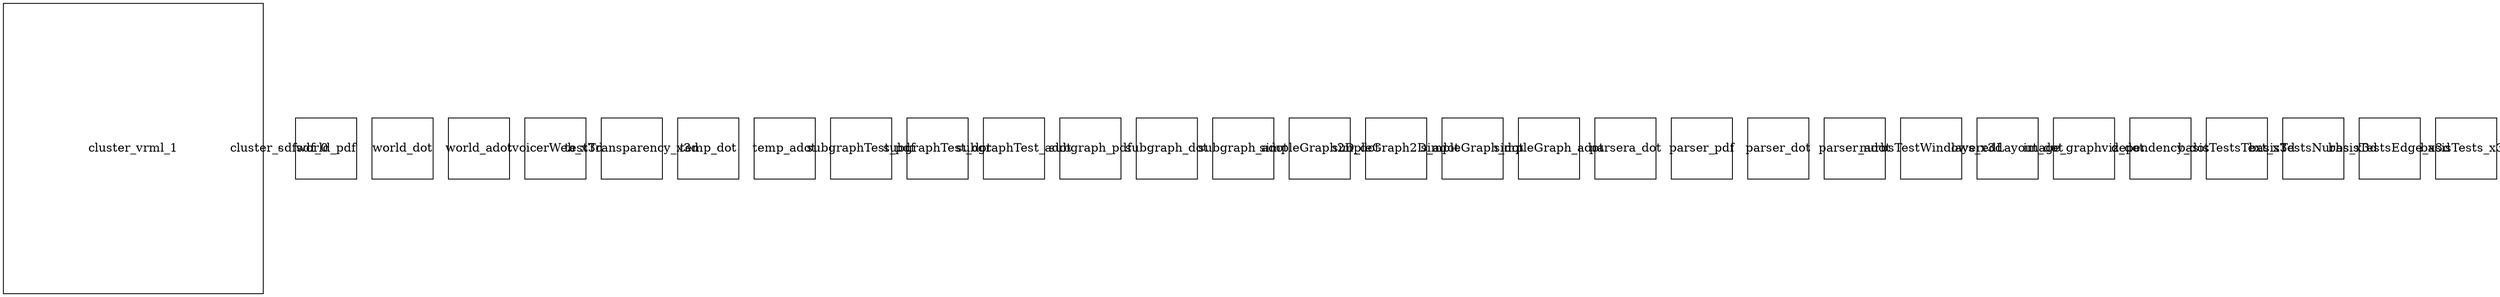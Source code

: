digraph G {
cluster_vrml_1 [shape="rectangle", width="4.25", height="4.75", fixedsize=true, type="node"];
cluster_sdfsdf_0 [shape="rectangle", width="0", height="0", fixedsize=true, type="node"];
world_pdf [shape="rectangle", width="1", height="1", fixedsize=true, type="leaf"];
world_dot [shape="rectangle", width="1", height="1", fixedsize=true, type="leaf"];
world_adot [shape="rectangle", width="1", height="1", fixedsize=true, type="leaf"];
tvoicerWeb_x3d [shape="rectangle", width="1", height="1", fixedsize=true, type="leaf"];
testTransparency_x3d [shape="rectangle", width="1", height="1", fixedsize=true, type="leaf"];
temp_dot [shape="rectangle", width="1", height="1", fixedsize=true, type="leaf"];
temp_adot [shape="rectangle", width="1", height="1", fixedsize=true, type="leaf"];
subgraphTest_pdf [shape="rectangle", width="1", height="1", fixedsize=true, type="leaf"];
subgraphTest_dot [shape="rectangle", width="1", height="1", fixedsize=true, type="leaf"];
subgraphTest_adot [shape="rectangle", width="1", height="1", fixedsize=true, type="leaf"];
subgraph_pdf [shape="rectangle", width="1", height="1", fixedsize=true, type="leaf"];
subgraph_dot [shape="rectangle", width="1", height="1", fixedsize=true, type="leaf"];
subgraph_adot [shape="rectangle", width="1", height="1", fixedsize=true, type="leaf"];
simpleGraph2D_dot [shape="rectangle", width="1", height="1", fixedsize=true, type="leaf"];
simpleGraph2D_adot [shape="rectangle", width="1", height="1", fixedsize=true, type="leaf"];
simpleGraph_dot [shape="rectangle", width="1", height="1", fixedsize=true, type="leaf"];
simpleGraph_adot [shape="rectangle", width="1", height="1", fixedsize=true, type="leaf"];
parsera_dot [shape="rectangle", width="1", height="1", fixedsize=true, type="leaf"];
parser_pdf [shape="rectangle", width="1", height="1", fixedsize=true, type="leaf"];
parser_dot [shape="rectangle", width="1", height="1", fixedsize=true, type="leaf"];
parser_adot [shape="rectangle", width="1", height="1", fixedsize=true, type="leaf"];
nurbsTestWindows_x3d [shape="rectangle", width="1", height="1", fixedsize=true, type="leaf"];
layeredLayout_dot [shape="rectangle", width="1", height="1", fixedsize=true, type="leaf"];
image_graphviz_dot [shape="rectangle", width="1", height="1", fixedsize=true, type="leaf"];
dependency_dot [shape="rectangle", width="1", height="1", fixedsize=true, type="leaf"];
basisTestsText_x3d [shape="rectangle", width="1", height="1", fixedsize=true, type="leaf"];
basisTestsNurbs_x3d [shape="rectangle", width="1", height="1", fixedsize=true, type="leaf"];
basisTestsEdge_x3d [shape="rectangle", width="1", height="1", fixedsize=true, type="leaf"];
basisTests_x3d [shape="rectangle", width="1", height="1", fixedsize=true, type="leaf"];
}
